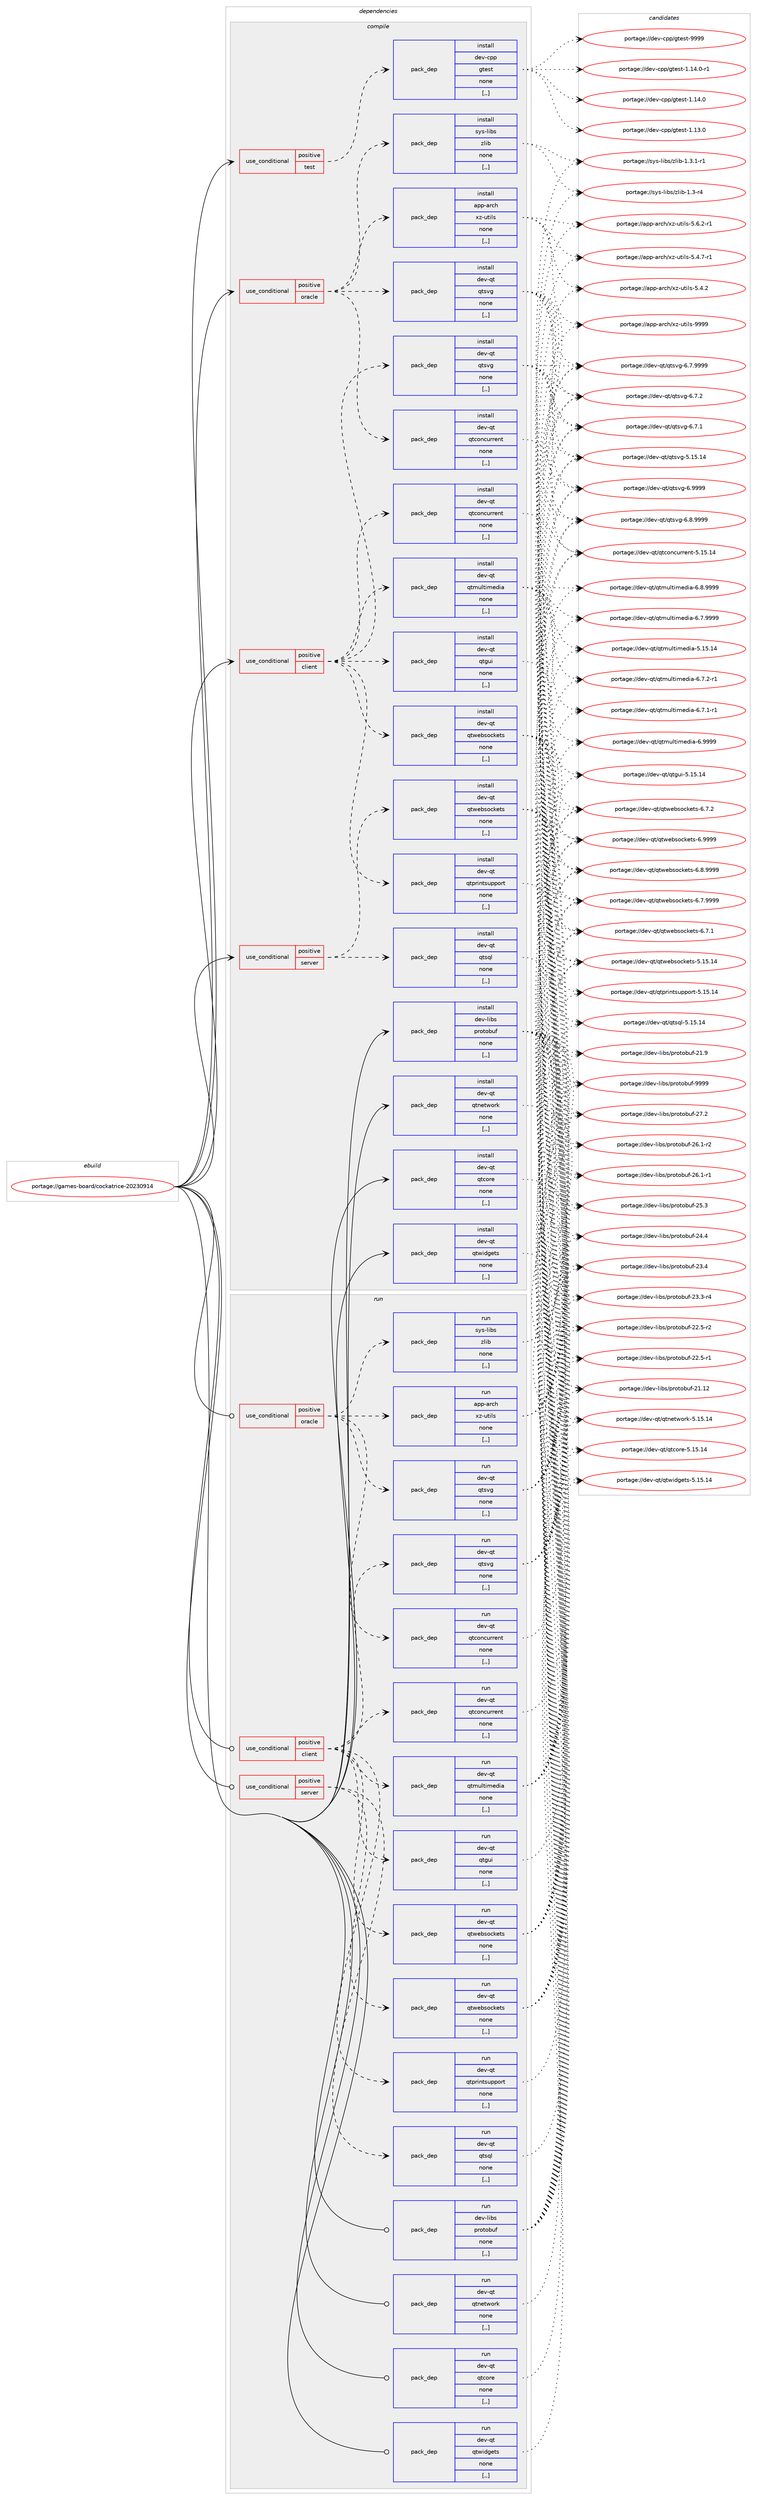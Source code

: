 digraph prolog {

# *************
# Graph options
# *************

newrank=true;
concentrate=true;
compound=true;
graph [rankdir=LR,fontname=Helvetica,fontsize=10,ranksep=1.5];#, ranksep=2.5, nodesep=0.2];
edge  [arrowhead=vee];
node  [fontname=Helvetica,fontsize=10];

# **********
# The ebuild
# **********

subgraph cluster_leftcol {
color=gray;
rank=same;
label=<<i>ebuild</i>>;
id [label="portage://games-board/cockatrice-20230914", color=red, width=4, href="../games-board/cockatrice-20230914.svg"];
}

# ****************
# The dependencies
# ****************

subgraph cluster_midcol {
color=gray;
label=<<i>dependencies</i>>;
subgraph cluster_compile {
fillcolor="#eeeeee";
style=filled;
label=<<i>compile</i>>;
subgraph cond62611 {
dependency224659 [label=<<TABLE BORDER="0" CELLBORDER="1" CELLSPACING="0" CELLPADDING="4"><TR><TD ROWSPAN="3" CELLPADDING="10">use_conditional</TD></TR><TR><TD>positive</TD></TR><TR><TD>client</TD></TR></TABLE>>, shape=none, color=red];
subgraph pack160562 {
dependency224660 [label=<<TABLE BORDER="0" CELLBORDER="1" CELLSPACING="0" CELLPADDING="4" WIDTH="220"><TR><TD ROWSPAN="6" CELLPADDING="30">pack_dep</TD></TR><TR><TD WIDTH="110">install</TD></TR><TR><TD>dev-qt</TD></TR><TR><TD>qtconcurrent</TD></TR><TR><TD>none</TD></TR><TR><TD>[,,]</TD></TR></TABLE>>, shape=none, color=blue];
}
dependency224659:e -> dependency224660:w [weight=20,style="dashed",arrowhead="vee"];
subgraph pack160563 {
dependency224661 [label=<<TABLE BORDER="0" CELLBORDER="1" CELLSPACING="0" CELLPADDING="4" WIDTH="220"><TR><TD ROWSPAN="6" CELLPADDING="30">pack_dep</TD></TR><TR><TD WIDTH="110">install</TD></TR><TR><TD>dev-qt</TD></TR><TR><TD>qtgui</TD></TR><TR><TD>none</TD></TR><TR><TD>[,,]</TD></TR></TABLE>>, shape=none, color=blue];
}
dependency224659:e -> dependency224661:w [weight=20,style="dashed",arrowhead="vee"];
subgraph pack160564 {
dependency224662 [label=<<TABLE BORDER="0" CELLBORDER="1" CELLSPACING="0" CELLPADDING="4" WIDTH="220"><TR><TD ROWSPAN="6" CELLPADDING="30">pack_dep</TD></TR><TR><TD WIDTH="110">install</TD></TR><TR><TD>dev-qt</TD></TR><TR><TD>qtmultimedia</TD></TR><TR><TD>none</TD></TR><TR><TD>[,,]</TD></TR></TABLE>>, shape=none, color=blue];
}
dependency224659:e -> dependency224662:w [weight=20,style="dashed",arrowhead="vee"];
subgraph pack160565 {
dependency224663 [label=<<TABLE BORDER="0" CELLBORDER="1" CELLSPACING="0" CELLPADDING="4" WIDTH="220"><TR><TD ROWSPAN="6" CELLPADDING="30">pack_dep</TD></TR><TR><TD WIDTH="110">install</TD></TR><TR><TD>dev-qt</TD></TR><TR><TD>qtprintsupport</TD></TR><TR><TD>none</TD></TR><TR><TD>[,,]</TD></TR></TABLE>>, shape=none, color=blue];
}
dependency224659:e -> dependency224663:w [weight=20,style="dashed",arrowhead="vee"];
subgraph pack160566 {
dependency224664 [label=<<TABLE BORDER="0" CELLBORDER="1" CELLSPACING="0" CELLPADDING="4" WIDTH="220"><TR><TD ROWSPAN="6" CELLPADDING="30">pack_dep</TD></TR><TR><TD WIDTH="110">install</TD></TR><TR><TD>dev-qt</TD></TR><TR><TD>qtsvg</TD></TR><TR><TD>none</TD></TR><TR><TD>[,,]</TD></TR></TABLE>>, shape=none, color=blue];
}
dependency224659:e -> dependency224664:w [weight=20,style="dashed",arrowhead="vee"];
subgraph pack160567 {
dependency224665 [label=<<TABLE BORDER="0" CELLBORDER="1" CELLSPACING="0" CELLPADDING="4" WIDTH="220"><TR><TD ROWSPAN="6" CELLPADDING="30">pack_dep</TD></TR><TR><TD WIDTH="110">install</TD></TR><TR><TD>dev-qt</TD></TR><TR><TD>qtwebsockets</TD></TR><TR><TD>none</TD></TR><TR><TD>[,,]</TD></TR></TABLE>>, shape=none, color=blue];
}
dependency224659:e -> dependency224665:w [weight=20,style="dashed",arrowhead="vee"];
}
id:e -> dependency224659:w [weight=20,style="solid",arrowhead="vee"];
subgraph cond62612 {
dependency224666 [label=<<TABLE BORDER="0" CELLBORDER="1" CELLSPACING="0" CELLPADDING="4"><TR><TD ROWSPAN="3" CELLPADDING="10">use_conditional</TD></TR><TR><TD>positive</TD></TR><TR><TD>oracle</TD></TR></TABLE>>, shape=none, color=red];
subgraph pack160568 {
dependency224667 [label=<<TABLE BORDER="0" CELLBORDER="1" CELLSPACING="0" CELLPADDING="4" WIDTH="220"><TR><TD ROWSPAN="6" CELLPADDING="30">pack_dep</TD></TR><TR><TD WIDTH="110">install</TD></TR><TR><TD>dev-qt</TD></TR><TR><TD>qtconcurrent</TD></TR><TR><TD>none</TD></TR><TR><TD>[,,]</TD></TR></TABLE>>, shape=none, color=blue];
}
dependency224666:e -> dependency224667:w [weight=20,style="dashed",arrowhead="vee"];
subgraph pack160569 {
dependency224668 [label=<<TABLE BORDER="0" CELLBORDER="1" CELLSPACING="0" CELLPADDING="4" WIDTH="220"><TR><TD ROWSPAN="6" CELLPADDING="30">pack_dep</TD></TR><TR><TD WIDTH="110">install</TD></TR><TR><TD>dev-qt</TD></TR><TR><TD>qtsvg</TD></TR><TR><TD>none</TD></TR><TR><TD>[,,]</TD></TR></TABLE>>, shape=none, color=blue];
}
dependency224666:e -> dependency224668:w [weight=20,style="dashed",arrowhead="vee"];
subgraph pack160570 {
dependency224669 [label=<<TABLE BORDER="0" CELLBORDER="1" CELLSPACING="0" CELLPADDING="4" WIDTH="220"><TR><TD ROWSPAN="6" CELLPADDING="30">pack_dep</TD></TR><TR><TD WIDTH="110">install</TD></TR><TR><TD>sys-libs</TD></TR><TR><TD>zlib</TD></TR><TR><TD>none</TD></TR><TR><TD>[,,]</TD></TR></TABLE>>, shape=none, color=blue];
}
dependency224666:e -> dependency224669:w [weight=20,style="dashed",arrowhead="vee"];
subgraph pack160571 {
dependency224670 [label=<<TABLE BORDER="0" CELLBORDER="1" CELLSPACING="0" CELLPADDING="4" WIDTH="220"><TR><TD ROWSPAN="6" CELLPADDING="30">pack_dep</TD></TR><TR><TD WIDTH="110">install</TD></TR><TR><TD>app-arch</TD></TR><TR><TD>xz-utils</TD></TR><TR><TD>none</TD></TR><TR><TD>[,,]</TD></TR></TABLE>>, shape=none, color=blue];
}
dependency224666:e -> dependency224670:w [weight=20,style="dashed",arrowhead="vee"];
}
id:e -> dependency224666:w [weight=20,style="solid",arrowhead="vee"];
subgraph cond62613 {
dependency224671 [label=<<TABLE BORDER="0" CELLBORDER="1" CELLSPACING="0" CELLPADDING="4"><TR><TD ROWSPAN="3" CELLPADDING="10">use_conditional</TD></TR><TR><TD>positive</TD></TR><TR><TD>server</TD></TR></TABLE>>, shape=none, color=red];
subgraph pack160572 {
dependency224672 [label=<<TABLE BORDER="0" CELLBORDER="1" CELLSPACING="0" CELLPADDING="4" WIDTH="220"><TR><TD ROWSPAN="6" CELLPADDING="30">pack_dep</TD></TR><TR><TD WIDTH="110">install</TD></TR><TR><TD>dev-qt</TD></TR><TR><TD>qtsql</TD></TR><TR><TD>none</TD></TR><TR><TD>[,,]</TD></TR></TABLE>>, shape=none, color=blue];
}
dependency224671:e -> dependency224672:w [weight=20,style="dashed",arrowhead="vee"];
subgraph pack160573 {
dependency224673 [label=<<TABLE BORDER="0" CELLBORDER="1" CELLSPACING="0" CELLPADDING="4" WIDTH="220"><TR><TD ROWSPAN="6" CELLPADDING="30">pack_dep</TD></TR><TR><TD WIDTH="110">install</TD></TR><TR><TD>dev-qt</TD></TR><TR><TD>qtwebsockets</TD></TR><TR><TD>none</TD></TR><TR><TD>[,,]</TD></TR></TABLE>>, shape=none, color=blue];
}
dependency224671:e -> dependency224673:w [weight=20,style="dashed",arrowhead="vee"];
}
id:e -> dependency224671:w [weight=20,style="solid",arrowhead="vee"];
subgraph cond62614 {
dependency224674 [label=<<TABLE BORDER="0" CELLBORDER="1" CELLSPACING="0" CELLPADDING="4"><TR><TD ROWSPAN="3" CELLPADDING="10">use_conditional</TD></TR><TR><TD>positive</TD></TR><TR><TD>test</TD></TR></TABLE>>, shape=none, color=red];
subgraph pack160574 {
dependency224675 [label=<<TABLE BORDER="0" CELLBORDER="1" CELLSPACING="0" CELLPADDING="4" WIDTH="220"><TR><TD ROWSPAN="6" CELLPADDING="30">pack_dep</TD></TR><TR><TD WIDTH="110">install</TD></TR><TR><TD>dev-cpp</TD></TR><TR><TD>gtest</TD></TR><TR><TD>none</TD></TR><TR><TD>[,,]</TD></TR></TABLE>>, shape=none, color=blue];
}
dependency224674:e -> dependency224675:w [weight=20,style="dashed",arrowhead="vee"];
}
id:e -> dependency224674:w [weight=20,style="solid",arrowhead="vee"];
subgraph pack160575 {
dependency224676 [label=<<TABLE BORDER="0" CELLBORDER="1" CELLSPACING="0" CELLPADDING="4" WIDTH="220"><TR><TD ROWSPAN="6" CELLPADDING="30">pack_dep</TD></TR><TR><TD WIDTH="110">install</TD></TR><TR><TD>dev-libs</TD></TR><TR><TD>protobuf</TD></TR><TR><TD>none</TD></TR><TR><TD>[,,]</TD></TR></TABLE>>, shape=none, color=blue];
}
id:e -> dependency224676:w [weight=20,style="solid",arrowhead="vee"];
subgraph pack160576 {
dependency224677 [label=<<TABLE BORDER="0" CELLBORDER="1" CELLSPACING="0" CELLPADDING="4" WIDTH="220"><TR><TD ROWSPAN="6" CELLPADDING="30">pack_dep</TD></TR><TR><TD WIDTH="110">install</TD></TR><TR><TD>dev-qt</TD></TR><TR><TD>qtcore</TD></TR><TR><TD>none</TD></TR><TR><TD>[,,]</TD></TR></TABLE>>, shape=none, color=blue];
}
id:e -> dependency224677:w [weight=20,style="solid",arrowhead="vee"];
subgraph pack160577 {
dependency224678 [label=<<TABLE BORDER="0" CELLBORDER="1" CELLSPACING="0" CELLPADDING="4" WIDTH="220"><TR><TD ROWSPAN="6" CELLPADDING="30">pack_dep</TD></TR><TR><TD WIDTH="110">install</TD></TR><TR><TD>dev-qt</TD></TR><TR><TD>qtnetwork</TD></TR><TR><TD>none</TD></TR><TR><TD>[,,]</TD></TR></TABLE>>, shape=none, color=blue];
}
id:e -> dependency224678:w [weight=20,style="solid",arrowhead="vee"];
subgraph pack160578 {
dependency224679 [label=<<TABLE BORDER="0" CELLBORDER="1" CELLSPACING="0" CELLPADDING="4" WIDTH="220"><TR><TD ROWSPAN="6" CELLPADDING="30">pack_dep</TD></TR><TR><TD WIDTH="110">install</TD></TR><TR><TD>dev-qt</TD></TR><TR><TD>qtwidgets</TD></TR><TR><TD>none</TD></TR><TR><TD>[,,]</TD></TR></TABLE>>, shape=none, color=blue];
}
id:e -> dependency224679:w [weight=20,style="solid",arrowhead="vee"];
}
subgraph cluster_compileandrun {
fillcolor="#eeeeee";
style=filled;
label=<<i>compile and run</i>>;
}
subgraph cluster_run {
fillcolor="#eeeeee";
style=filled;
label=<<i>run</i>>;
subgraph cond62615 {
dependency224680 [label=<<TABLE BORDER="0" CELLBORDER="1" CELLSPACING="0" CELLPADDING="4"><TR><TD ROWSPAN="3" CELLPADDING="10">use_conditional</TD></TR><TR><TD>positive</TD></TR><TR><TD>client</TD></TR></TABLE>>, shape=none, color=red];
subgraph pack160579 {
dependency224681 [label=<<TABLE BORDER="0" CELLBORDER="1" CELLSPACING="0" CELLPADDING="4" WIDTH="220"><TR><TD ROWSPAN="6" CELLPADDING="30">pack_dep</TD></TR><TR><TD WIDTH="110">run</TD></TR><TR><TD>dev-qt</TD></TR><TR><TD>qtconcurrent</TD></TR><TR><TD>none</TD></TR><TR><TD>[,,]</TD></TR></TABLE>>, shape=none, color=blue];
}
dependency224680:e -> dependency224681:w [weight=20,style="dashed",arrowhead="vee"];
subgraph pack160580 {
dependency224682 [label=<<TABLE BORDER="0" CELLBORDER="1" CELLSPACING="0" CELLPADDING="4" WIDTH="220"><TR><TD ROWSPAN="6" CELLPADDING="30">pack_dep</TD></TR><TR><TD WIDTH="110">run</TD></TR><TR><TD>dev-qt</TD></TR><TR><TD>qtgui</TD></TR><TR><TD>none</TD></TR><TR><TD>[,,]</TD></TR></TABLE>>, shape=none, color=blue];
}
dependency224680:e -> dependency224682:w [weight=20,style="dashed",arrowhead="vee"];
subgraph pack160581 {
dependency224683 [label=<<TABLE BORDER="0" CELLBORDER="1" CELLSPACING="0" CELLPADDING="4" WIDTH="220"><TR><TD ROWSPAN="6" CELLPADDING="30">pack_dep</TD></TR><TR><TD WIDTH="110">run</TD></TR><TR><TD>dev-qt</TD></TR><TR><TD>qtmultimedia</TD></TR><TR><TD>none</TD></TR><TR><TD>[,,]</TD></TR></TABLE>>, shape=none, color=blue];
}
dependency224680:e -> dependency224683:w [weight=20,style="dashed",arrowhead="vee"];
subgraph pack160582 {
dependency224684 [label=<<TABLE BORDER="0" CELLBORDER="1" CELLSPACING="0" CELLPADDING="4" WIDTH="220"><TR><TD ROWSPAN="6" CELLPADDING="30">pack_dep</TD></TR><TR><TD WIDTH="110">run</TD></TR><TR><TD>dev-qt</TD></TR><TR><TD>qtprintsupport</TD></TR><TR><TD>none</TD></TR><TR><TD>[,,]</TD></TR></TABLE>>, shape=none, color=blue];
}
dependency224680:e -> dependency224684:w [weight=20,style="dashed",arrowhead="vee"];
subgraph pack160583 {
dependency224685 [label=<<TABLE BORDER="0" CELLBORDER="1" CELLSPACING="0" CELLPADDING="4" WIDTH="220"><TR><TD ROWSPAN="6" CELLPADDING="30">pack_dep</TD></TR><TR><TD WIDTH="110">run</TD></TR><TR><TD>dev-qt</TD></TR><TR><TD>qtsvg</TD></TR><TR><TD>none</TD></TR><TR><TD>[,,]</TD></TR></TABLE>>, shape=none, color=blue];
}
dependency224680:e -> dependency224685:w [weight=20,style="dashed",arrowhead="vee"];
subgraph pack160584 {
dependency224686 [label=<<TABLE BORDER="0" CELLBORDER="1" CELLSPACING="0" CELLPADDING="4" WIDTH="220"><TR><TD ROWSPAN="6" CELLPADDING="30">pack_dep</TD></TR><TR><TD WIDTH="110">run</TD></TR><TR><TD>dev-qt</TD></TR><TR><TD>qtwebsockets</TD></TR><TR><TD>none</TD></TR><TR><TD>[,,]</TD></TR></TABLE>>, shape=none, color=blue];
}
dependency224680:e -> dependency224686:w [weight=20,style="dashed",arrowhead="vee"];
}
id:e -> dependency224680:w [weight=20,style="solid",arrowhead="odot"];
subgraph cond62616 {
dependency224687 [label=<<TABLE BORDER="0" CELLBORDER="1" CELLSPACING="0" CELLPADDING="4"><TR><TD ROWSPAN="3" CELLPADDING="10">use_conditional</TD></TR><TR><TD>positive</TD></TR><TR><TD>oracle</TD></TR></TABLE>>, shape=none, color=red];
subgraph pack160585 {
dependency224688 [label=<<TABLE BORDER="0" CELLBORDER="1" CELLSPACING="0" CELLPADDING="4" WIDTH="220"><TR><TD ROWSPAN="6" CELLPADDING="30">pack_dep</TD></TR><TR><TD WIDTH="110">run</TD></TR><TR><TD>dev-qt</TD></TR><TR><TD>qtconcurrent</TD></TR><TR><TD>none</TD></TR><TR><TD>[,,]</TD></TR></TABLE>>, shape=none, color=blue];
}
dependency224687:e -> dependency224688:w [weight=20,style="dashed",arrowhead="vee"];
subgraph pack160586 {
dependency224689 [label=<<TABLE BORDER="0" CELLBORDER="1" CELLSPACING="0" CELLPADDING="4" WIDTH="220"><TR><TD ROWSPAN="6" CELLPADDING="30">pack_dep</TD></TR><TR><TD WIDTH="110">run</TD></TR><TR><TD>dev-qt</TD></TR><TR><TD>qtsvg</TD></TR><TR><TD>none</TD></TR><TR><TD>[,,]</TD></TR></TABLE>>, shape=none, color=blue];
}
dependency224687:e -> dependency224689:w [weight=20,style="dashed",arrowhead="vee"];
subgraph pack160587 {
dependency224690 [label=<<TABLE BORDER="0" CELLBORDER="1" CELLSPACING="0" CELLPADDING="4" WIDTH="220"><TR><TD ROWSPAN="6" CELLPADDING="30">pack_dep</TD></TR><TR><TD WIDTH="110">run</TD></TR><TR><TD>sys-libs</TD></TR><TR><TD>zlib</TD></TR><TR><TD>none</TD></TR><TR><TD>[,,]</TD></TR></TABLE>>, shape=none, color=blue];
}
dependency224687:e -> dependency224690:w [weight=20,style="dashed",arrowhead="vee"];
subgraph pack160588 {
dependency224691 [label=<<TABLE BORDER="0" CELLBORDER="1" CELLSPACING="0" CELLPADDING="4" WIDTH="220"><TR><TD ROWSPAN="6" CELLPADDING="30">pack_dep</TD></TR><TR><TD WIDTH="110">run</TD></TR><TR><TD>app-arch</TD></TR><TR><TD>xz-utils</TD></TR><TR><TD>none</TD></TR><TR><TD>[,,]</TD></TR></TABLE>>, shape=none, color=blue];
}
dependency224687:e -> dependency224691:w [weight=20,style="dashed",arrowhead="vee"];
}
id:e -> dependency224687:w [weight=20,style="solid",arrowhead="odot"];
subgraph cond62617 {
dependency224692 [label=<<TABLE BORDER="0" CELLBORDER="1" CELLSPACING="0" CELLPADDING="4"><TR><TD ROWSPAN="3" CELLPADDING="10">use_conditional</TD></TR><TR><TD>positive</TD></TR><TR><TD>server</TD></TR></TABLE>>, shape=none, color=red];
subgraph pack160589 {
dependency224693 [label=<<TABLE BORDER="0" CELLBORDER="1" CELLSPACING="0" CELLPADDING="4" WIDTH="220"><TR><TD ROWSPAN="6" CELLPADDING="30">pack_dep</TD></TR><TR><TD WIDTH="110">run</TD></TR><TR><TD>dev-qt</TD></TR><TR><TD>qtsql</TD></TR><TR><TD>none</TD></TR><TR><TD>[,,]</TD></TR></TABLE>>, shape=none, color=blue];
}
dependency224692:e -> dependency224693:w [weight=20,style="dashed",arrowhead="vee"];
subgraph pack160590 {
dependency224694 [label=<<TABLE BORDER="0" CELLBORDER="1" CELLSPACING="0" CELLPADDING="4" WIDTH="220"><TR><TD ROWSPAN="6" CELLPADDING="30">pack_dep</TD></TR><TR><TD WIDTH="110">run</TD></TR><TR><TD>dev-qt</TD></TR><TR><TD>qtwebsockets</TD></TR><TR><TD>none</TD></TR><TR><TD>[,,]</TD></TR></TABLE>>, shape=none, color=blue];
}
dependency224692:e -> dependency224694:w [weight=20,style="dashed",arrowhead="vee"];
}
id:e -> dependency224692:w [weight=20,style="solid",arrowhead="odot"];
subgraph pack160591 {
dependency224695 [label=<<TABLE BORDER="0" CELLBORDER="1" CELLSPACING="0" CELLPADDING="4" WIDTH="220"><TR><TD ROWSPAN="6" CELLPADDING="30">pack_dep</TD></TR><TR><TD WIDTH="110">run</TD></TR><TR><TD>dev-libs</TD></TR><TR><TD>protobuf</TD></TR><TR><TD>none</TD></TR><TR><TD>[,,]</TD></TR></TABLE>>, shape=none, color=blue];
}
id:e -> dependency224695:w [weight=20,style="solid",arrowhead="odot"];
subgraph pack160592 {
dependency224696 [label=<<TABLE BORDER="0" CELLBORDER="1" CELLSPACING="0" CELLPADDING="4" WIDTH="220"><TR><TD ROWSPAN="6" CELLPADDING="30">pack_dep</TD></TR><TR><TD WIDTH="110">run</TD></TR><TR><TD>dev-qt</TD></TR><TR><TD>qtcore</TD></TR><TR><TD>none</TD></TR><TR><TD>[,,]</TD></TR></TABLE>>, shape=none, color=blue];
}
id:e -> dependency224696:w [weight=20,style="solid",arrowhead="odot"];
subgraph pack160593 {
dependency224697 [label=<<TABLE BORDER="0" CELLBORDER="1" CELLSPACING="0" CELLPADDING="4" WIDTH="220"><TR><TD ROWSPAN="6" CELLPADDING="30">pack_dep</TD></TR><TR><TD WIDTH="110">run</TD></TR><TR><TD>dev-qt</TD></TR><TR><TD>qtnetwork</TD></TR><TR><TD>none</TD></TR><TR><TD>[,,]</TD></TR></TABLE>>, shape=none, color=blue];
}
id:e -> dependency224697:w [weight=20,style="solid",arrowhead="odot"];
subgraph pack160594 {
dependency224698 [label=<<TABLE BORDER="0" CELLBORDER="1" CELLSPACING="0" CELLPADDING="4" WIDTH="220"><TR><TD ROWSPAN="6" CELLPADDING="30">pack_dep</TD></TR><TR><TD WIDTH="110">run</TD></TR><TR><TD>dev-qt</TD></TR><TR><TD>qtwidgets</TD></TR><TR><TD>none</TD></TR><TR><TD>[,,]</TD></TR></TABLE>>, shape=none, color=blue];
}
id:e -> dependency224698:w [weight=20,style="solid",arrowhead="odot"];
}
}

# **************
# The candidates
# **************

subgraph cluster_choices {
rank=same;
color=gray;
label=<<i>candidates</i>>;

subgraph choice160562 {
color=black;
nodesep=1;
choice100101118451131164711311699111110991171141141011101164553464953464952 [label="portage://dev-qt/qtconcurrent-5.15.14", color=red, width=4,href="../dev-qt/qtconcurrent-5.15.14.svg"];
dependency224660:e -> choice100101118451131164711311699111110991171141141011101164553464953464952:w [style=dotted,weight="100"];
}
subgraph choice160563 {
color=black;
nodesep=1;
choice10010111845113116471131161031171054553464953464952 [label="portage://dev-qt/qtgui-5.15.14", color=red, width=4,href="../dev-qt/qtgui-5.15.14.svg"];
dependency224661:e -> choice10010111845113116471131161031171054553464953464952:w [style=dotted,weight="100"];
}
subgraph choice160564 {
color=black;
nodesep=1;
choice10010111845113116471131161091171081161051091011001059745544657575757 [label="portage://dev-qt/qtmultimedia-6.9999", color=red, width=4,href="../dev-qt/qtmultimedia-6.9999.svg"];
choice100101118451131164711311610911710811610510910110010597455446564657575757 [label="portage://dev-qt/qtmultimedia-6.8.9999", color=red, width=4,href="../dev-qt/qtmultimedia-6.8.9999.svg"];
choice100101118451131164711311610911710811610510910110010597455446554657575757 [label="portage://dev-qt/qtmultimedia-6.7.9999", color=red, width=4,href="../dev-qt/qtmultimedia-6.7.9999.svg"];
choice1001011184511311647113116109117108116105109101100105974554465546504511449 [label="portage://dev-qt/qtmultimedia-6.7.2-r1", color=red, width=4,href="../dev-qt/qtmultimedia-6.7.2-r1.svg"];
choice1001011184511311647113116109117108116105109101100105974554465546494511449 [label="portage://dev-qt/qtmultimedia-6.7.1-r1", color=red, width=4,href="../dev-qt/qtmultimedia-6.7.1-r1.svg"];
choice1001011184511311647113116109117108116105109101100105974553464953464952 [label="portage://dev-qt/qtmultimedia-5.15.14", color=red, width=4,href="../dev-qt/qtmultimedia-5.15.14.svg"];
dependency224662:e -> choice10010111845113116471131161091171081161051091011001059745544657575757:w [style=dotted,weight="100"];
dependency224662:e -> choice100101118451131164711311610911710811610510910110010597455446564657575757:w [style=dotted,weight="100"];
dependency224662:e -> choice100101118451131164711311610911710811610510910110010597455446554657575757:w [style=dotted,weight="100"];
dependency224662:e -> choice1001011184511311647113116109117108116105109101100105974554465546504511449:w [style=dotted,weight="100"];
dependency224662:e -> choice1001011184511311647113116109117108116105109101100105974554465546494511449:w [style=dotted,weight="100"];
dependency224662:e -> choice1001011184511311647113116109117108116105109101100105974553464953464952:w [style=dotted,weight="100"];
}
subgraph choice160565 {
color=black;
nodesep=1;
choice10010111845113116471131161121141051101161151171121121111141164553464953464952 [label="portage://dev-qt/qtprintsupport-5.15.14", color=red, width=4,href="../dev-qt/qtprintsupport-5.15.14.svg"];
dependency224663:e -> choice10010111845113116471131161121141051101161151171121121111141164553464953464952:w [style=dotted,weight="100"];
}
subgraph choice160566 {
color=black;
nodesep=1;
choice100101118451131164711311611511810345544657575757 [label="portage://dev-qt/qtsvg-6.9999", color=red, width=4,href="../dev-qt/qtsvg-6.9999.svg"];
choice1001011184511311647113116115118103455446564657575757 [label="portage://dev-qt/qtsvg-6.8.9999", color=red, width=4,href="../dev-qt/qtsvg-6.8.9999.svg"];
choice1001011184511311647113116115118103455446554657575757 [label="portage://dev-qt/qtsvg-6.7.9999", color=red, width=4,href="../dev-qt/qtsvg-6.7.9999.svg"];
choice1001011184511311647113116115118103455446554650 [label="portage://dev-qt/qtsvg-6.7.2", color=red, width=4,href="../dev-qt/qtsvg-6.7.2.svg"];
choice1001011184511311647113116115118103455446554649 [label="portage://dev-qt/qtsvg-6.7.1", color=red, width=4,href="../dev-qt/qtsvg-6.7.1.svg"];
choice10010111845113116471131161151181034553464953464952 [label="portage://dev-qt/qtsvg-5.15.14", color=red, width=4,href="../dev-qt/qtsvg-5.15.14.svg"];
dependency224664:e -> choice100101118451131164711311611511810345544657575757:w [style=dotted,weight="100"];
dependency224664:e -> choice1001011184511311647113116115118103455446564657575757:w [style=dotted,weight="100"];
dependency224664:e -> choice1001011184511311647113116115118103455446554657575757:w [style=dotted,weight="100"];
dependency224664:e -> choice1001011184511311647113116115118103455446554650:w [style=dotted,weight="100"];
dependency224664:e -> choice1001011184511311647113116115118103455446554649:w [style=dotted,weight="100"];
dependency224664:e -> choice10010111845113116471131161151181034553464953464952:w [style=dotted,weight="100"];
}
subgraph choice160567 {
color=black;
nodesep=1;
choice1001011184511311647113116119101981151119910710111611545544657575757 [label="portage://dev-qt/qtwebsockets-6.9999", color=red, width=4,href="../dev-qt/qtwebsockets-6.9999.svg"];
choice10010111845113116471131161191019811511199107101116115455446564657575757 [label="portage://dev-qt/qtwebsockets-6.8.9999", color=red, width=4,href="../dev-qt/qtwebsockets-6.8.9999.svg"];
choice10010111845113116471131161191019811511199107101116115455446554657575757 [label="portage://dev-qt/qtwebsockets-6.7.9999", color=red, width=4,href="../dev-qt/qtwebsockets-6.7.9999.svg"];
choice10010111845113116471131161191019811511199107101116115455446554650 [label="portage://dev-qt/qtwebsockets-6.7.2", color=red, width=4,href="../dev-qt/qtwebsockets-6.7.2.svg"];
choice10010111845113116471131161191019811511199107101116115455446554649 [label="portage://dev-qt/qtwebsockets-6.7.1", color=red, width=4,href="../dev-qt/qtwebsockets-6.7.1.svg"];
choice100101118451131164711311611910198115111991071011161154553464953464952 [label="portage://dev-qt/qtwebsockets-5.15.14", color=red, width=4,href="../dev-qt/qtwebsockets-5.15.14.svg"];
dependency224665:e -> choice1001011184511311647113116119101981151119910710111611545544657575757:w [style=dotted,weight="100"];
dependency224665:e -> choice10010111845113116471131161191019811511199107101116115455446564657575757:w [style=dotted,weight="100"];
dependency224665:e -> choice10010111845113116471131161191019811511199107101116115455446554657575757:w [style=dotted,weight="100"];
dependency224665:e -> choice10010111845113116471131161191019811511199107101116115455446554650:w [style=dotted,weight="100"];
dependency224665:e -> choice10010111845113116471131161191019811511199107101116115455446554649:w [style=dotted,weight="100"];
dependency224665:e -> choice100101118451131164711311611910198115111991071011161154553464953464952:w [style=dotted,weight="100"];
}
subgraph choice160568 {
color=black;
nodesep=1;
choice100101118451131164711311699111110991171141141011101164553464953464952 [label="portage://dev-qt/qtconcurrent-5.15.14", color=red, width=4,href="../dev-qt/qtconcurrent-5.15.14.svg"];
dependency224667:e -> choice100101118451131164711311699111110991171141141011101164553464953464952:w [style=dotted,weight="100"];
}
subgraph choice160569 {
color=black;
nodesep=1;
choice100101118451131164711311611511810345544657575757 [label="portage://dev-qt/qtsvg-6.9999", color=red, width=4,href="../dev-qt/qtsvg-6.9999.svg"];
choice1001011184511311647113116115118103455446564657575757 [label="portage://dev-qt/qtsvg-6.8.9999", color=red, width=4,href="../dev-qt/qtsvg-6.8.9999.svg"];
choice1001011184511311647113116115118103455446554657575757 [label="portage://dev-qt/qtsvg-6.7.9999", color=red, width=4,href="../dev-qt/qtsvg-6.7.9999.svg"];
choice1001011184511311647113116115118103455446554650 [label="portage://dev-qt/qtsvg-6.7.2", color=red, width=4,href="../dev-qt/qtsvg-6.7.2.svg"];
choice1001011184511311647113116115118103455446554649 [label="portage://dev-qt/qtsvg-6.7.1", color=red, width=4,href="../dev-qt/qtsvg-6.7.1.svg"];
choice10010111845113116471131161151181034553464953464952 [label="portage://dev-qt/qtsvg-5.15.14", color=red, width=4,href="../dev-qt/qtsvg-5.15.14.svg"];
dependency224668:e -> choice100101118451131164711311611511810345544657575757:w [style=dotted,weight="100"];
dependency224668:e -> choice1001011184511311647113116115118103455446564657575757:w [style=dotted,weight="100"];
dependency224668:e -> choice1001011184511311647113116115118103455446554657575757:w [style=dotted,weight="100"];
dependency224668:e -> choice1001011184511311647113116115118103455446554650:w [style=dotted,weight="100"];
dependency224668:e -> choice1001011184511311647113116115118103455446554649:w [style=dotted,weight="100"];
dependency224668:e -> choice10010111845113116471131161151181034553464953464952:w [style=dotted,weight="100"];
}
subgraph choice160570 {
color=black;
nodesep=1;
choice115121115451081059811547122108105984549465146494511449 [label="portage://sys-libs/zlib-1.3.1-r1", color=red, width=4,href="../sys-libs/zlib-1.3.1-r1.svg"];
choice11512111545108105981154712210810598454946514511452 [label="portage://sys-libs/zlib-1.3-r4", color=red, width=4,href="../sys-libs/zlib-1.3-r4.svg"];
dependency224669:e -> choice115121115451081059811547122108105984549465146494511449:w [style=dotted,weight="100"];
dependency224669:e -> choice11512111545108105981154712210810598454946514511452:w [style=dotted,weight="100"];
}
subgraph choice160571 {
color=black;
nodesep=1;
choice9711211245971149910447120122451171161051081154557575757 [label="portage://app-arch/xz-utils-9999", color=red, width=4,href="../app-arch/xz-utils-9999.svg"];
choice9711211245971149910447120122451171161051081154553465446504511449 [label="portage://app-arch/xz-utils-5.6.2-r1", color=red, width=4,href="../app-arch/xz-utils-5.6.2-r1.svg"];
choice9711211245971149910447120122451171161051081154553465246554511449 [label="portage://app-arch/xz-utils-5.4.7-r1", color=red, width=4,href="../app-arch/xz-utils-5.4.7-r1.svg"];
choice971121124597114991044712012245117116105108115455346524650 [label="portage://app-arch/xz-utils-5.4.2", color=red, width=4,href="../app-arch/xz-utils-5.4.2.svg"];
dependency224670:e -> choice9711211245971149910447120122451171161051081154557575757:w [style=dotted,weight="100"];
dependency224670:e -> choice9711211245971149910447120122451171161051081154553465446504511449:w [style=dotted,weight="100"];
dependency224670:e -> choice9711211245971149910447120122451171161051081154553465246554511449:w [style=dotted,weight="100"];
dependency224670:e -> choice971121124597114991044712012245117116105108115455346524650:w [style=dotted,weight="100"];
}
subgraph choice160572 {
color=black;
nodesep=1;
choice10010111845113116471131161151131084553464953464952 [label="portage://dev-qt/qtsql-5.15.14", color=red, width=4,href="../dev-qt/qtsql-5.15.14.svg"];
dependency224672:e -> choice10010111845113116471131161151131084553464953464952:w [style=dotted,weight="100"];
}
subgraph choice160573 {
color=black;
nodesep=1;
choice1001011184511311647113116119101981151119910710111611545544657575757 [label="portage://dev-qt/qtwebsockets-6.9999", color=red, width=4,href="../dev-qt/qtwebsockets-6.9999.svg"];
choice10010111845113116471131161191019811511199107101116115455446564657575757 [label="portage://dev-qt/qtwebsockets-6.8.9999", color=red, width=4,href="../dev-qt/qtwebsockets-6.8.9999.svg"];
choice10010111845113116471131161191019811511199107101116115455446554657575757 [label="portage://dev-qt/qtwebsockets-6.7.9999", color=red, width=4,href="../dev-qt/qtwebsockets-6.7.9999.svg"];
choice10010111845113116471131161191019811511199107101116115455446554650 [label="portage://dev-qt/qtwebsockets-6.7.2", color=red, width=4,href="../dev-qt/qtwebsockets-6.7.2.svg"];
choice10010111845113116471131161191019811511199107101116115455446554649 [label="portage://dev-qt/qtwebsockets-6.7.1", color=red, width=4,href="../dev-qt/qtwebsockets-6.7.1.svg"];
choice100101118451131164711311611910198115111991071011161154553464953464952 [label="portage://dev-qt/qtwebsockets-5.15.14", color=red, width=4,href="../dev-qt/qtwebsockets-5.15.14.svg"];
dependency224673:e -> choice1001011184511311647113116119101981151119910710111611545544657575757:w [style=dotted,weight="100"];
dependency224673:e -> choice10010111845113116471131161191019811511199107101116115455446564657575757:w [style=dotted,weight="100"];
dependency224673:e -> choice10010111845113116471131161191019811511199107101116115455446554657575757:w [style=dotted,weight="100"];
dependency224673:e -> choice10010111845113116471131161191019811511199107101116115455446554650:w [style=dotted,weight="100"];
dependency224673:e -> choice10010111845113116471131161191019811511199107101116115455446554649:w [style=dotted,weight="100"];
dependency224673:e -> choice100101118451131164711311611910198115111991071011161154553464953464952:w [style=dotted,weight="100"];
}
subgraph choice160574 {
color=black;
nodesep=1;
choice1001011184599112112471031161011151164557575757 [label="portage://dev-cpp/gtest-9999", color=red, width=4,href="../dev-cpp/gtest-9999.svg"];
choice100101118459911211247103116101115116454946495246484511449 [label="portage://dev-cpp/gtest-1.14.0-r1", color=red, width=4,href="../dev-cpp/gtest-1.14.0-r1.svg"];
choice10010111845991121124710311610111511645494649524648 [label="portage://dev-cpp/gtest-1.14.0", color=red, width=4,href="../dev-cpp/gtest-1.14.0.svg"];
choice10010111845991121124710311610111511645494649514648 [label="portage://dev-cpp/gtest-1.13.0", color=red, width=4,href="../dev-cpp/gtest-1.13.0.svg"];
dependency224675:e -> choice1001011184599112112471031161011151164557575757:w [style=dotted,weight="100"];
dependency224675:e -> choice100101118459911211247103116101115116454946495246484511449:w [style=dotted,weight="100"];
dependency224675:e -> choice10010111845991121124710311610111511645494649524648:w [style=dotted,weight="100"];
dependency224675:e -> choice10010111845991121124710311610111511645494649514648:w [style=dotted,weight="100"];
}
subgraph choice160575 {
color=black;
nodesep=1;
choice100101118451081059811547112114111116111981171024557575757 [label="portage://dev-libs/protobuf-9999", color=red, width=4,href="../dev-libs/protobuf-9999.svg"];
choice100101118451081059811547112114111116111981171024550554650 [label="portage://dev-libs/protobuf-27.2", color=red, width=4,href="../dev-libs/protobuf-27.2.svg"];
choice1001011184510810598115471121141111161119811710245505446494511450 [label="portage://dev-libs/protobuf-26.1-r2", color=red, width=4,href="../dev-libs/protobuf-26.1-r2.svg"];
choice1001011184510810598115471121141111161119811710245505446494511449 [label="portage://dev-libs/protobuf-26.1-r1", color=red, width=4,href="../dev-libs/protobuf-26.1-r1.svg"];
choice100101118451081059811547112114111116111981171024550534651 [label="portage://dev-libs/protobuf-25.3", color=red, width=4,href="../dev-libs/protobuf-25.3.svg"];
choice100101118451081059811547112114111116111981171024550524652 [label="portage://dev-libs/protobuf-24.4", color=red, width=4,href="../dev-libs/protobuf-24.4.svg"];
choice100101118451081059811547112114111116111981171024550514652 [label="portage://dev-libs/protobuf-23.4", color=red, width=4,href="../dev-libs/protobuf-23.4.svg"];
choice1001011184510810598115471121141111161119811710245505146514511452 [label="portage://dev-libs/protobuf-23.3-r4", color=red, width=4,href="../dev-libs/protobuf-23.3-r4.svg"];
choice1001011184510810598115471121141111161119811710245505046534511450 [label="portage://dev-libs/protobuf-22.5-r2", color=red, width=4,href="../dev-libs/protobuf-22.5-r2.svg"];
choice1001011184510810598115471121141111161119811710245505046534511449 [label="portage://dev-libs/protobuf-22.5-r1", color=red, width=4,href="../dev-libs/protobuf-22.5-r1.svg"];
choice10010111845108105981154711211411111611198117102455049464950 [label="portage://dev-libs/protobuf-21.12", color=red, width=4,href="../dev-libs/protobuf-21.12.svg"];
choice100101118451081059811547112114111116111981171024550494657 [label="portage://dev-libs/protobuf-21.9", color=red, width=4,href="../dev-libs/protobuf-21.9.svg"];
dependency224676:e -> choice100101118451081059811547112114111116111981171024557575757:w [style=dotted,weight="100"];
dependency224676:e -> choice100101118451081059811547112114111116111981171024550554650:w [style=dotted,weight="100"];
dependency224676:e -> choice1001011184510810598115471121141111161119811710245505446494511450:w [style=dotted,weight="100"];
dependency224676:e -> choice1001011184510810598115471121141111161119811710245505446494511449:w [style=dotted,weight="100"];
dependency224676:e -> choice100101118451081059811547112114111116111981171024550534651:w [style=dotted,weight="100"];
dependency224676:e -> choice100101118451081059811547112114111116111981171024550524652:w [style=dotted,weight="100"];
dependency224676:e -> choice100101118451081059811547112114111116111981171024550514652:w [style=dotted,weight="100"];
dependency224676:e -> choice1001011184510810598115471121141111161119811710245505146514511452:w [style=dotted,weight="100"];
dependency224676:e -> choice1001011184510810598115471121141111161119811710245505046534511450:w [style=dotted,weight="100"];
dependency224676:e -> choice1001011184510810598115471121141111161119811710245505046534511449:w [style=dotted,weight="100"];
dependency224676:e -> choice10010111845108105981154711211411111611198117102455049464950:w [style=dotted,weight="100"];
dependency224676:e -> choice100101118451081059811547112114111116111981171024550494657:w [style=dotted,weight="100"];
}
subgraph choice160576 {
color=black;
nodesep=1;
choice1001011184511311647113116991111141014553464953464952 [label="portage://dev-qt/qtcore-5.15.14", color=red, width=4,href="../dev-qt/qtcore-5.15.14.svg"];
dependency224677:e -> choice1001011184511311647113116991111141014553464953464952:w [style=dotted,weight="100"];
}
subgraph choice160577 {
color=black;
nodesep=1;
choice10010111845113116471131161101011161191111141074553464953464952 [label="portage://dev-qt/qtnetwork-5.15.14", color=red, width=4,href="../dev-qt/qtnetwork-5.15.14.svg"];
dependency224678:e -> choice10010111845113116471131161101011161191111141074553464953464952:w [style=dotted,weight="100"];
}
subgraph choice160578 {
color=black;
nodesep=1;
choice10010111845113116471131161191051001031011161154553464953464952 [label="portage://dev-qt/qtwidgets-5.15.14", color=red, width=4,href="../dev-qt/qtwidgets-5.15.14.svg"];
dependency224679:e -> choice10010111845113116471131161191051001031011161154553464953464952:w [style=dotted,weight="100"];
}
subgraph choice160579 {
color=black;
nodesep=1;
choice100101118451131164711311699111110991171141141011101164553464953464952 [label="portage://dev-qt/qtconcurrent-5.15.14", color=red, width=4,href="../dev-qt/qtconcurrent-5.15.14.svg"];
dependency224681:e -> choice100101118451131164711311699111110991171141141011101164553464953464952:w [style=dotted,weight="100"];
}
subgraph choice160580 {
color=black;
nodesep=1;
choice10010111845113116471131161031171054553464953464952 [label="portage://dev-qt/qtgui-5.15.14", color=red, width=4,href="../dev-qt/qtgui-5.15.14.svg"];
dependency224682:e -> choice10010111845113116471131161031171054553464953464952:w [style=dotted,weight="100"];
}
subgraph choice160581 {
color=black;
nodesep=1;
choice10010111845113116471131161091171081161051091011001059745544657575757 [label="portage://dev-qt/qtmultimedia-6.9999", color=red, width=4,href="../dev-qt/qtmultimedia-6.9999.svg"];
choice100101118451131164711311610911710811610510910110010597455446564657575757 [label="portage://dev-qt/qtmultimedia-6.8.9999", color=red, width=4,href="../dev-qt/qtmultimedia-6.8.9999.svg"];
choice100101118451131164711311610911710811610510910110010597455446554657575757 [label="portage://dev-qt/qtmultimedia-6.7.9999", color=red, width=4,href="../dev-qt/qtmultimedia-6.7.9999.svg"];
choice1001011184511311647113116109117108116105109101100105974554465546504511449 [label="portage://dev-qt/qtmultimedia-6.7.2-r1", color=red, width=4,href="../dev-qt/qtmultimedia-6.7.2-r1.svg"];
choice1001011184511311647113116109117108116105109101100105974554465546494511449 [label="portage://dev-qt/qtmultimedia-6.7.1-r1", color=red, width=4,href="../dev-qt/qtmultimedia-6.7.1-r1.svg"];
choice1001011184511311647113116109117108116105109101100105974553464953464952 [label="portage://dev-qt/qtmultimedia-5.15.14", color=red, width=4,href="../dev-qt/qtmultimedia-5.15.14.svg"];
dependency224683:e -> choice10010111845113116471131161091171081161051091011001059745544657575757:w [style=dotted,weight="100"];
dependency224683:e -> choice100101118451131164711311610911710811610510910110010597455446564657575757:w [style=dotted,weight="100"];
dependency224683:e -> choice100101118451131164711311610911710811610510910110010597455446554657575757:w [style=dotted,weight="100"];
dependency224683:e -> choice1001011184511311647113116109117108116105109101100105974554465546504511449:w [style=dotted,weight="100"];
dependency224683:e -> choice1001011184511311647113116109117108116105109101100105974554465546494511449:w [style=dotted,weight="100"];
dependency224683:e -> choice1001011184511311647113116109117108116105109101100105974553464953464952:w [style=dotted,weight="100"];
}
subgraph choice160582 {
color=black;
nodesep=1;
choice10010111845113116471131161121141051101161151171121121111141164553464953464952 [label="portage://dev-qt/qtprintsupport-5.15.14", color=red, width=4,href="../dev-qt/qtprintsupport-5.15.14.svg"];
dependency224684:e -> choice10010111845113116471131161121141051101161151171121121111141164553464953464952:w [style=dotted,weight="100"];
}
subgraph choice160583 {
color=black;
nodesep=1;
choice100101118451131164711311611511810345544657575757 [label="portage://dev-qt/qtsvg-6.9999", color=red, width=4,href="../dev-qt/qtsvg-6.9999.svg"];
choice1001011184511311647113116115118103455446564657575757 [label="portage://dev-qt/qtsvg-6.8.9999", color=red, width=4,href="../dev-qt/qtsvg-6.8.9999.svg"];
choice1001011184511311647113116115118103455446554657575757 [label="portage://dev-qt/qtsvg-6.7.9999", color=red, width=4,href="../dev-qt/qtsvg-6.7.9999.svg"];
choice1001011184511311647113116115118103455446554650 [label="portage://dev-qt/qtsvg-6.7.2", color=red, width=4,href="../dev-qt/qtsvg-6.7.2.svg"];
choice1001011184511311647113116115118103455446554649 [label="portage://dev-qt/qtsvg-6.7.1", color=red, width=4,href="../dev-qt/qtsvg-6.7.1.svg"];
choice10010111845113116471131161151181034553464953464952 [label="portage://dev-qt/qtsvg-5.15.14", color=red, width=4,href="../dev-qt/qtsvg-5.15.14.svg"];
dependency224685:e -> choice100101118451131164711311611511810345544657575757:w [style=dotted,weight="100"];
dependency224685:e -> choice1001011184511311647113116115118103455446564657575757:w [style=dotted,weight="100"];
dependency224685:e -> choice1001011184511311647113116115118103455446554657575757:w [style=dotted,weight="100"];
dependency224685:e -> choice1001011184511311647113116115118103455446554650:w [style=dotted,weight="100"];
dependency224685:e -> choice1001011184511311647113116115118103455446554649:w [style=dotted,weight="100"];
dependency224685:e -> choice10010111845113116471131161151181034553464953464952:w [style=dotted,weight="100"];
}
subgraph choice160584 {
color=black;
nodesep=1;
choice1001011184511311647113116119101981151119910710111611545544657575757 [label="portage://dev-qt/qtwebsockets-6.9999", color=red, width=4,href="../dev-qt/qtwebsockets-6.9999.svg"];
choice10010111845113116471131161191019811511199107101116115455446564657575757 [label="portage://dev-qt/qtwebsockets-6.8.9999", color=red, width=4,href="../dev-qt/qtwebsockets-6.8.9999.svg"];
choice10010111845113116471131161191019811511199107101116115455446554657575757 [label="portage://dev-qt/qtwebsockets-6.7.9999", color=red, width=4,href="../dev-qt/qtwebsockets-6.7.9999.svg"];
choice10010111845113116471131161191019811511199107101116115455446554650 [label="portage://dev-qt/qtwebsockets-6.7.2", color=red, width=4,href="../dev-qt/qtwebsockets-6.7.2.svg"];
choice10010111845113116471131161191019811511199107101116115455446554649 [label="portage://dev-qt/qtwebsockets-6.7.1", color=red, width=4,href="../dev-qt/qtwebsockets-6.7.1.svg"];
choice100101118451131164711311611910198115111991071011161154553464953464952 [label="portage://dev-qt/qtwebsockets-5.15.14", color=red, width=4,href="../dev-qt/qtwebsockets-5.15.14.svg"];
dependency224686:e -> choice1001011184511311647113116119101981151119910710111611545544657575757:w [style=dotted,weight="100"];
dependency224686:e -> choice10010111845113116471131161191019811511199107101116115455446564657575757:w [style=dotted,weight="100"];
dependency224686:e -> choice10010111845113116471131161191019811511199107101116115455446554657575757:w [style=dotted,weight="100"];
dependency224686:e -> choice10010111845113116471131161191019811511199107101116115455446554650:w [style=dotted,weight="100"];
dependency224686:e -> choice10010111845113116471131161191019811511199107101116115455446554649:w [style=dotted,weight="100"];
dependency224686:e -> choice100101118451131164711311611910198115111991071011161154553464953464952:w [style=dotted,weight="100"];
}
subgraph choice160585 {
color=black;
nodesep=1;
choice100101118451131164711311699111110991171141141011101164553464953464952 [label="portage://dev-qt/qtconcurrent-5.15.14", color=red, width=4,href="../dev-qt/qtconcurrent-5.15.14.svg"];
dependency224688:e -> choice100101118451131164711311699111110991171141141011101164553464953464952:w [style=dotted,weight="100"];
}
subgraph choice160586 {
color=black;
nodesep=1;
choice100101118451131164711311611511810345544657575757 [label="portage://dev-qt/qtsvg-6.9999", color=red, width=4,href="../dev-qt/qtsvg-6.9999.svg"];
choice1001011184511311647113116115118103455446564657575757 [label="portage://dev-qt/qtsvg-6.8.9999", color=red, width=4,href="../dev-qt/qtsvg-6.8.9999.svg"];
choice1001011184511311647113116115118103455446554657575757 [label="portage://dev-qt/qtsvg-6.7.9999", color=red, width=4,href="../dev-qt/qtsvg-6.7.9999.svg"];
choice1001011184511311647113116115118103455446554650 [label="portage://dev-qt/qtsvg-6.7.2", color=red, width=4,href="../dev-qt/qtsvg-6.7.2.svg"];
choice1001011184511311647113116115118103455446554649 [label="portage://dev-qt/qtsvg-6.7.1", color=red, width=4,href="../dev-qt/qtsvg-6.7.1.svg"];
choice10010111845113116471131161151181034553464953464952 [label="portage://dev-qt/qtsvg-5.15.14", color=red, width=4,href="../dev-qt/qtsvg-5.15.14.svg"];
dependency224689:e -> choice100101118451131164711311611511810345544657575757:w [style=dotted,weight="100"];
dependency224689:e -> choice1001011184511311647113116115118103455446564657575757:w [style=dotted,weight="100"];
dependency224689:e -> choice1001011184511311647113116115118103455446554657575757:w [style=dotted,weight="100"];
dependency224689:e -> choice1001011184511311647113116115118103455446554650:w [style=dotted,weight="100"];
dependency224689:e -> choice1001011184511311647113116115118103455446554649:w [style=dotted,weight="100"];
dependency224689:e -> choice10010111845113116471131161151181034553464953464952:w [style=dotted,weight="100"];
}
subgraph choice160587 {
color=black;
nodesep=1;
choice115121115451081059811547122108105984549465146494511449 [label="portage://sys-libs/zlib-1.3.1-r1", color=red, width=4,href="../sys-libs/zlib-1.3.1-r1.svg"];
choice11512111545108105981154712210810598454946514511452 [label="portage://sys-libs/zlib-1.3-r4", color=red, width=4,href="../sys-libs/zlib-1.3-r4.svg"];
dependency224690:e -> choice115121115451081059811547122108105984549465146494511449:w [style=dotted,weight="100"];
dependency224690:e -> choice11512111545108105981154712210810598454946514511452:w [style=dotted,weight="100"];
}
subgraph choice160588 {
color=black;
nodesep=1;
choice9711211245971149910447120122451171161051081154557575757 [label="portage://app-arch/xz-utils-9999", color=red, width=4,href="../app-arch/xz-utils-9999.svg"];
choice9711211245971149910447120122451171161051081154553465446504511449 [label="portage://app-arch/xz-utils-5.6.2-r1", color=red, width=4,href="../app-arch/xz-utils-5.6.2-r1.svg"];
choice9711211245971149910447120122451171161051081154553465246554511449 [label="portage://app-arch/xz-utils-5.4.7-r1", color=red, width=4,href="../app-arch/xz-utils-5.4.7-r1.svg"];
choice971121124597114991044712012245117116105108115455346524650 [label="portage://app-arch/xz-utils-5.4.2", color=red, width=4,href="../app-arch/xz-utils-5.4.2.svg"];
dependency224691:e -> choice9711211245971149910447120122451171161051081154557575757:w [style=dotted,weight="100"];
dependency224691:e -> choice9711211245971149910447120122451171161051081154553465446504511449:w [style=dotted,weight="100"];
dependency224691:e -> choice9711211245971149910447120122451171161051081154553465246554511449:w [style=dotted,weight="100"];
dependency224691:e -> choice971121124597114991044712012245117116105108115455346524650:w [style=dotted,weight="100"];
}
subgraph choice160589 {
color=black;
nodesep=1;
choice10010111845113116471131161151131084553464953464952 [label="portage://dev-qt/qtsql-5.15.14", color=red, width=4,href="../dev-qt/qtsql-5.15.14.svg"];
dependency224693:e -> choice10010111845113116471131161151131084553464953464952:w [style=dotted,weight="100"];
}
subgraph choice160590 {
color=black;
nodesep=1;
choice1001011184511311647113116119101981151119910710111611545544657575757 [label="portage://dev-qt/qtwebsockets-6.9999", color=red, width=4,href="../dev-qt/qtwebsockets-6.9999.svg"];
choice10010111845113116471131161191019811511199107101116115455446564657575757 [label="portage://dev-qt/qtwebsockets-6.8.9999", color=red, width=4,href="../dev-qt/qtwebsockets-6.8.9999.svg"];
choice10010111845113116471131161191019811511199107101116115455446554657575757 [label="portage://dev-qt/qtwebsockets-6.7.9999", color=red, width=4,href="../dev-qt/qtwebsockets-6.7.9999.svg"];
choice10010111845113116471131161191019811511199107101116115455446554650 [label="portage://dev-qt/qtwebsockets-6.7.2", color=red, width=4,href="../dev-qt/qtwebsockets-6.7.2.svg"];
choice10010111845113116471131161191019811511199107101116115455446554649 [label="portage://dev-qt/qtwebsockets-6.7.1", color=red, width=4,href="../dev-qt/qtwebsockets-6.7.1.svg"];
choice100101118451131164711311611910198115111991071011161154553464953464952 [label="portage://dev-qt/qtwebsockets-5.15.14", color=red, width=4,href="../dev-qt/qtwebsockets-5.15.14.svg"];
dependency224694:e -> choice1001011184511311647113116119101981151119910710111611545544657575757:w [style=dotted,weight="100"];
dependency224694:e -> choice10010111845113116471131161191019811511199107101116115455446564657575757:w [style=dotted,weight="100"];
dependency224694:e -> choice10010111845113116471131161191019811511199107101116115455446554657575757:w [style=dotted,weight="100"];
dependency224694:e -> choice10010111845113116471131161191019811511199107101116115455446554650:w [style=dotted,weight="100"];
dependency224694:e -> choice10010111845113116471131161191019811511199107101116115455446554649:w [style=dotted,weight="100"];
dependency224694:e -> choice100101118451131164711311611910198115111991071011161154553464953464952:w [style=dotted,weight="100"];
}
subgraph choice160591 {
color=black;
nodesep=1;
choice100101118451081059811547112114111116111981171024557575757 [label="portage://dev-libs/protobuf-9999", color=red, width=4,href="../dev-libs/protobuf-9999.svg"];
choice100101118451081059811547112114111116111981171024550554650 [label="portage://dev-libs/protobuf-27.2", color=red, width=4,href="../dev-libs/protobuf-27.2.svg"];
choice1001011184510810598115471121141111161119811710245505446494511450 [label="portage://dev-libs/protobuf-26.1-r2", color=red, width=4,href="../dev-libs/protobuf-26.1-r2.svg"];
choice1001011184510810598115471121141111161119811710245505446494511449 [label="portage://dev-libs/protobuf-26.1-r1", color=red, width=4,href="../dev-libs/protobuf-26.1-r1.svg"];
choice100101118451081059811547112114111116111981171024550534651 [label="portage://dev-libs/protobuf-25.3", color=red, width=4,href="../dev-libs/protobuf-25.3.svg"];
choice100101118451081059811547112114111116111981171024550524652 [label="portage://dev-libs/protobuf-24.4", color=red, width=4,href="../dev-libs/protobuf-24.4.svg"];
choice100101118451081059811547112114111116111981171024550514652 [label="portage://dev-libs/protobuf-23.4", color=red, width=4,href="../dev-libs/protobuf-23.4.svg"];
choice1001011184510810598115471121141111161119811710245505146514511452 [label="portage://dev-libs/protobuf-23.3-r4", color=red, width=4,href="../dev-libs/protobuf-23.3-r4.svg"];
choice1001011184510810598115471121141111161119811710245505046534511450 [label="portage://dev-libs/protobuf-22.5-r2", color=red, width=4,href="../dev-libs/protobuf-22.5-r2.svg"];
choice1001011184510810598115471121141111161119811710245505046534511449 [label="portage://dev-libs/protobuf-22.5-r1", color=red, width=4,href="../dev-libs/protobuf-22.5-r1.svg"];
choice10010111845108105981154711211411111611198117102455049464950 [label="portage://dev-libs/protobuf-21.12", color=red, width=4,href="../dev-libs/protobuf-21.12.svg"];
choice100101118451081059811547112114111116111981171024550494657 [label="portage://dev-libs/protobuf-21.9", color=red, width=4,href="../dev-libs/protobuf-21.9.svg"];
dependency224695:e -> choice100101118451081059811547112114111116111981171024557575757:w [style=dotted,weight="100"];
dependency224695:e -> choice100101118451081059811547112114111116111981171024550554650:w [style=dotted,weight="100"];
dependency224695:e -> choice1001011184510810598115471121141111161119811710245505446494511450:w [style=dotted,weight="100"];
dependency224695:e -> choice1001011184510810598115471121141111161119811710245505446494511449:w [style=dotted,weight="100"];
dependency224695:e -> choice100101118451081059811547112114111116111981171024550534651:w [style=dotted,weight="100"];
dependency224695:e -> choice100101118451081059811547112114111116111981171024550524652:w [style=dotted,weight="100"];
dependency224695:e -> choice100101118451081059811547112114111116111981171024550514652:w [style=dotted,weight="100"];
dependency224695:e -> choice1001011184510810598115471121141111161119811710245505146514511452:w [style=dotted,weight="100"];
dependency224695:e -> choice1001011184510810598115471121141111161119811710245505046534511450:w [style=dotted,weight="100"];
dependency224695:e -> choice1001011184510810598115471121141111161119811710245505046534511449:w [style=dotted,weight="100"];
dependency224695:e -> choice10010111845108105981154711211411111611198117102455049464950:w [style=dotted,weight="100"];
dependency224695:e -> choice100101118451081059811547112114111116111981171024550494657:w [style=dotted,weight="100"];
}
subgraph choice160592 {
color=black;
nodesep=1;
choice1001011184511311647113116991111141014553464953464952 [label="portage://dev-qt/qtcore-5.15.14", color=red, width=4,href="../dev-qt/qtcore-5.15.14.svg"];
dependency224696:e -> choice1001011184511311647113116991111141014553464953464952:w [style=dotted,weight="100"];
}
subgraph choice160593 {
color=black;
nodesep=1;
choice10010111845113116471131161101011161191111141074553464953464952 [label="portage://dev-qt/qtnetwork-5.15.14", color=red, width=4,href="../dev-qt/qtnetwork-5.15.14.svg"];
dependency224697:e -> choice10010111845113116471131161101011161191111141074553464953464952:w [style=dotted,weight="100"];
}
subgraph choice160594 {
color=black;
nodesep=1;
choice10010111845113116471131161191051001031011161154553464953464952 [label="portage://dev-qt/qtwidgets-5.15.14", color=red, width=4,href="../dev-qt/qtwidgets-5.15.14.svg"];
dependency224698:e -> choice10010111845113116471131161191051001031011161154553464953464952:w [style=dotted,weight="100"];
}
}

}
